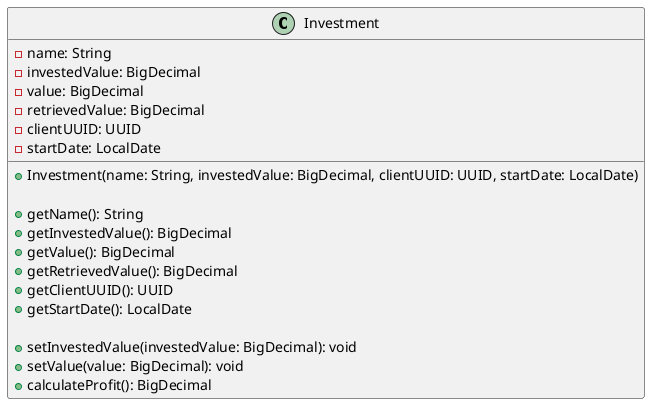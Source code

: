@startuml Investment

class Investment {
    - name: String
    - investedValue: BigDecimal
    - value: BigDecimal
    - retrievedValue: BigDecimal
    - clientUUID: UUID
    - startDate: LocalDate
    
    + Investment(name: String, investedValue: BigDecimal, clientUUID: UUID, startDate: LocalDate)
    
    + getName(): String
    + getInvestedValue(): BigDecimal
    + getValue(): BigDecimal
    + getRetrievedValue(): BigDecimal
    + getClientUUID(): UUID
    + getStartDate(): LocalDate
    
    + setInvestedValue(investedValue: BigDecimal): void
    + setValue(value: BigDecimal): void
    + calculateProfit(): BigDecimal
}

@enduml
